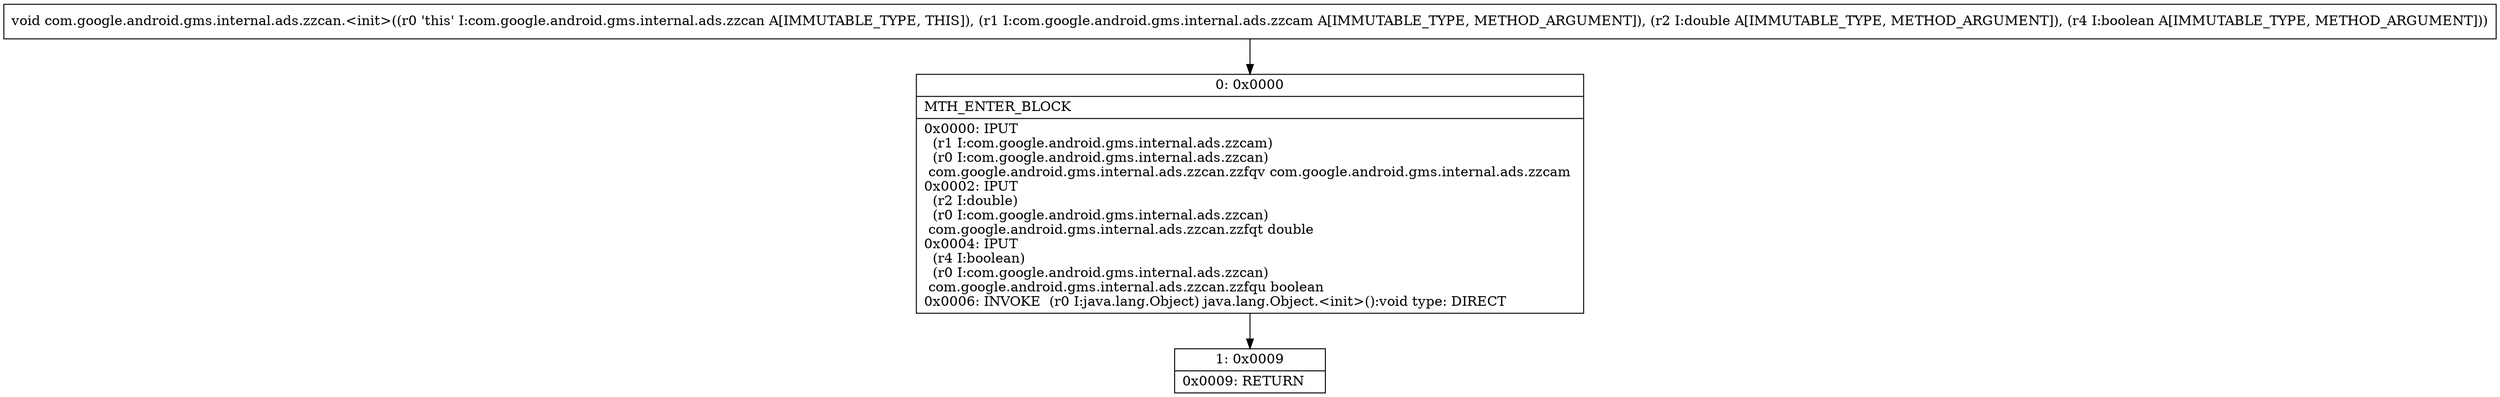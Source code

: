 digraph "CFG forcom.google.android.gms.internal.ads.zzcan.\<init\>(Lcom\/google\/android\/gms\/internal\/ads\/zzcam;DZ)V" {
Node_0 [shape=record,label="{0\:\ 0x0000|MTH_ENTER_BLOCK\l|0x0000: IPUT  \l  (r1 I:com.google.android.gms.internal.ads.zzcam)\l  (r0 I:com.google.android.gms.internal.ads.zzcan)\l com.google.android.gms.internal.ads.zzcan.zzfqv com.google.android.gms.internal.ads.zzcam \l0x0002: IPUT  \l  (r2 I:double)\l  (r0 I:com.google.android.gms.internal.ads.zzcan)\l com.google.android.gms.internal.ads.zzcan.zzfqt double \l0x0004: IPUT  \l  (r4 I:boolean)\l  (r0 I:com.google.android.gms.internal.ads.zzcan)\l com.google.android.gms.internal.ads.zzcan.zzfqu boolean \l0x0006: INVOKE  (r0 I:java.lang.Object) java.lang.Object.\<init\>():void type: DIRECT \l}"];
Node_1 [shape=record,label="{1\:\ 0x0009|0x0009: RETURN   \l}"];
MethodNode[shape=record,label="{void com.google.android.gms.internal.ads.zzcan.\<init\>((r0 'this' I:com.google.android.gms.internal.ads.zzcan A[IMMUTABLE_TYPE, THIS]), (r1 I:com.google.android.gms.internal.ads.zzcam A[IMMUTABLE_TYPE, METHOD_ARGUMENT]), (r2 I:double A[IMMUTABLE_TYPE, METHOD_ARGUMENT]), (r4 I:boolean A[IMMUTABLE_TYPE, METHOD_ARGUMENT])) }"];
MethodNode -> Node_0;
Node_0 -> Node_1;
}

